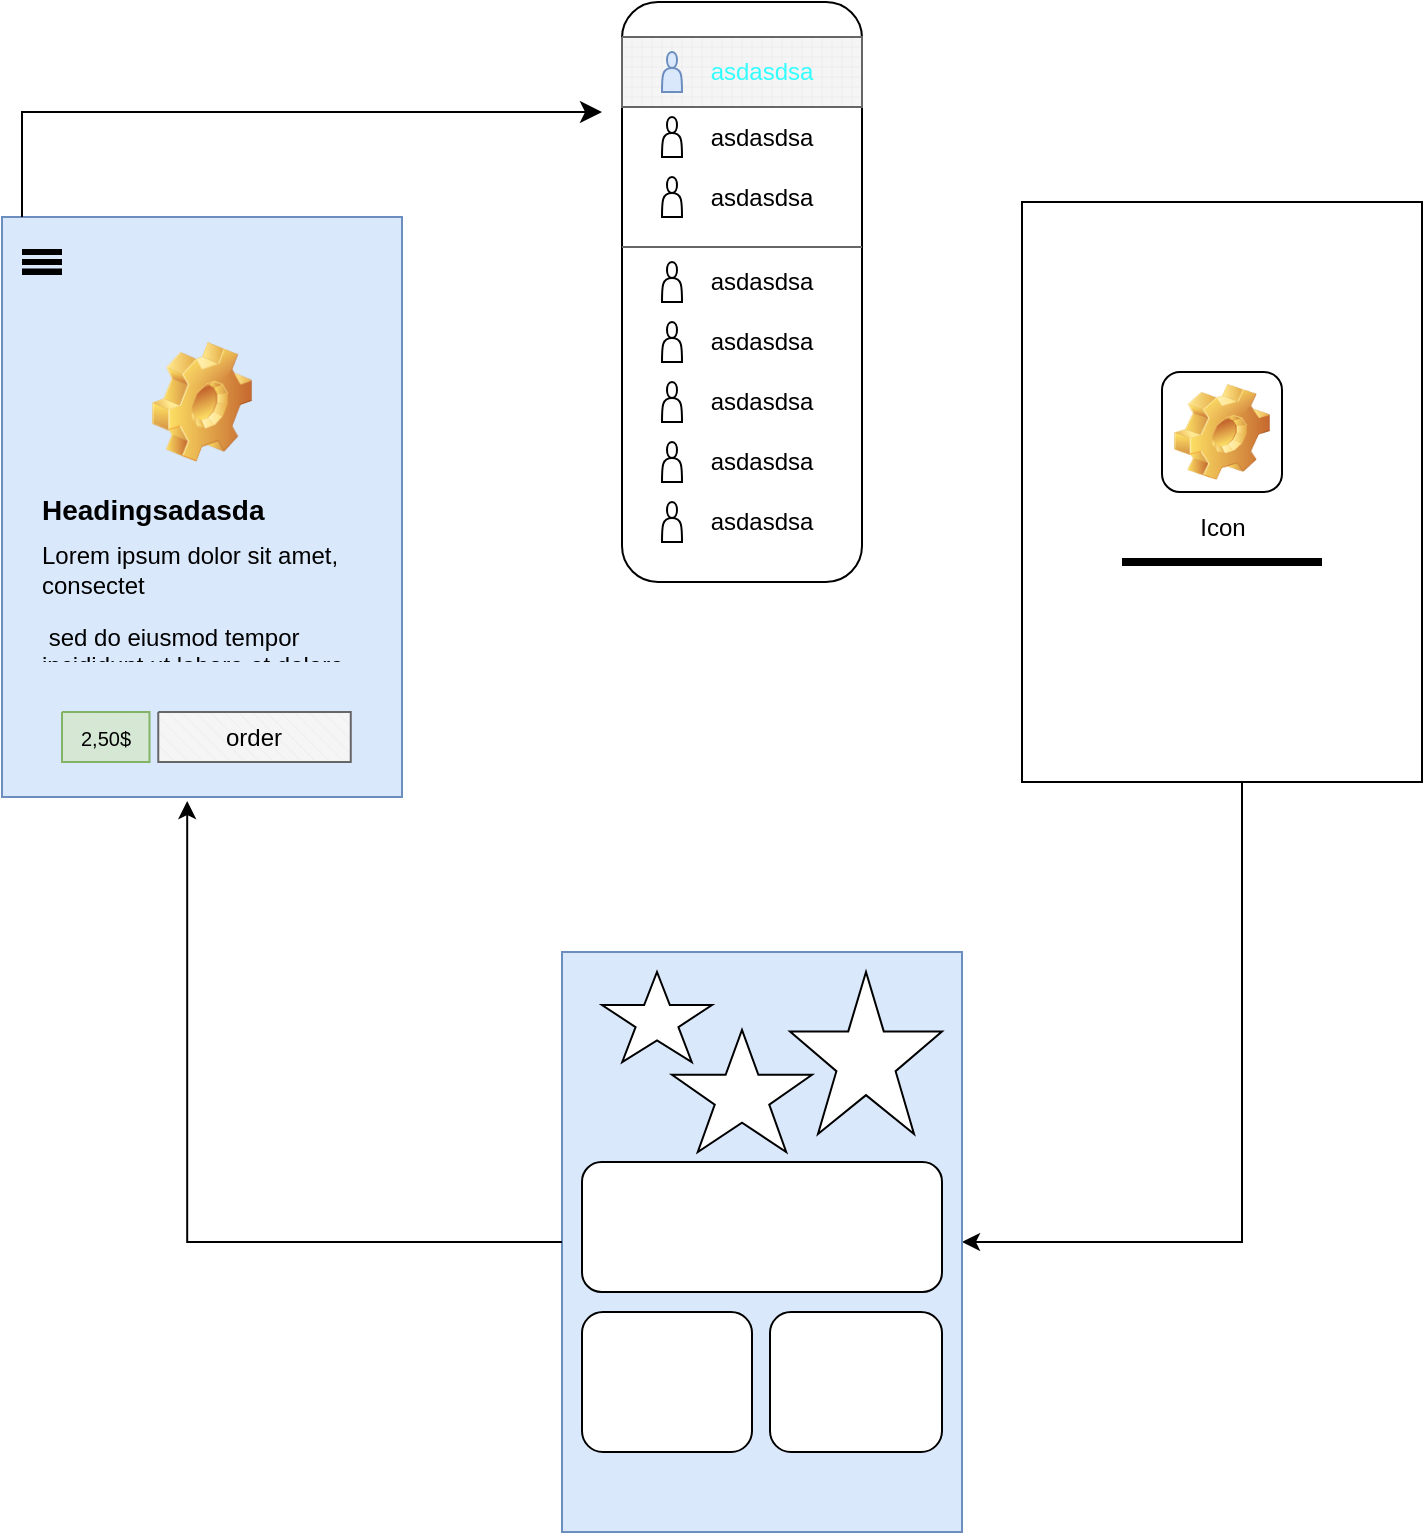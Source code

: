 <mxfile version="22.1.11" type="github">
  <diagram name="Strona-1" id="quJQ605PLjE0gcsie8XG">
    <mxGraphModel dx="1434" dy="800" grid="1" gridSize="10" guides="1" tooltips="1" connect="1" arrows="1" fold="1" page="1" pageScale="1" pageWidth="827" pageHeight="1169" math="0" shadow="0">
      <root>
        <mxCell id="0" />
        <mxCell id="1" parent="0" />
        <mxCell id="j_7O2JsRLly26RKXh7LV-24" value="" style="rounded=1;whiteSpace=wrap;html=1;" vertex="1" parent="1">
          <mxGeometry x="340" y="5" width="120" height="290" as="geometry" />
        </mxCell>
        <mxCell id="j_7O2JsRLly26RKXh7LV-28" value="" style="verticalLabelPosition=bottom;verticalAlign=top;html=1;shape=mxgraph.basic.patternFillRect;fillStyle=grid;step=5;fillStrokeWidth=0.2;fillStrokeColor=#dddddd;fillColor=#f5f5f5;fontColor=#333333;strokeColor=#666666;" vertex="1" parent="1">
          <mxGeometry x="340" y="22.5" width="120" height="35" as="geometry" />
        </mxCell>
        <mxCell id="j_7O2JsRLly26RKXh7LV-9" value="" style="rounded=0;whiteSpace=wrap;html=1;fillColor=#DAE8FC;strokeColor=#6c8ebf;" vertex="1" parent="1">
          <mxGeometry x="30" y="112.5" width="200" height="290" as="geometry" />
        </mxCell>
        <mxCell id="j_7O2JsRLly26RKXh7LV-2" value="" style="endArrow=none;html=1;rounded=1;strokeWidth=3;jumpSize=2;" edge="1" parent="1">
          <mxGeometry width="50" height="50" relative="1" as="geometry">
            <mxPoint x="40" y="135" as="sourcePoint" />
            <mxPoint x="60" y="135" as="targetPoint" />
          </mxGeometry>
        </mxCell>
        <mxCell id="j_7O2JsRLly26RKXh7LV-3" value="" style="endArrow=none;html=1;rounded=1;strokeWidth=3;jumpSize=2;" edge="1" parent="1">
          <mxGeometry width="50" height="50" relative="1" as="geometry">
            <mxPoint x="40" y="140" as="sourcePoint" />
            <mxPoint x="60" y="140" as="targetPoint" />
            <Array as="points">
              <mxPoint x="40" y="140" />
            </Array>
          </mxGeometry>
        </mxCell>
        <mxCell id="j_7O2JsRLly26RKXh7LV-5" value="" style="endArrow=none;html=1;rounded=1;strokeWidth=3;jumpSize=2;" edge="1" parent="1">
          <mxGeometry width="50" height="50" relative="1" as="geometry">
            <mxPoint x="40" y="130" as="sourcePoint" />
            <mxPoint x="60" y="130" as="targetPoint" />
          </mxGeometry>
        </mxCell>
        <mxCell id="j_7O2JsRLly26RKXh7LV-7" value="" style="endArrow=none;html=1;rounded=1;strokeWidth=3;jumpSize=2;" edge="1" parent="1">
          <mxGeometry width="50" height="50" relative="1" as="geometry">
            <mxPoint x="40" y="139.76" as="sourcePoint" />
            <mxPoint x="60" y="139.76" as="targetPoint" />
            <Array as="points">
              <mxPoint x="40" y="139.76" />
            </Array>
          </mxGeometry>
        </mxCell>
        <mxCell id="j_7O2JsRLly26RKXh7LV-10" value="" style="shape=image;html=1;verticalLabelPosition=bottom;verticalAlign=top;imageAspect=0;image=img/clipart/Gear_128x128.png" vertex="1" parent="1">
          <mxGeometry x="105" y="175" width="50" height="60" as="geometry" />
        </mxCell>
        <mxCell id="j_7O2JsRLly26RKXh7LV-13" value="" style="edgeStyle=elbowEdgeStyle;elbow=horizontal;endArrow=classic;html=1;curved=0;rounded=0;endSize=8;startSize=8;" edge="1" parent="1" source="j_7O2JsRLly26RKXh7LV-9">
          <mxGeometry width="50" height="50" relative="1" as="geometry">
            <mxPoint x="40" y="100" as="sourcePoint" />
            <mxPoint x="330" y="60" as="targetPoint" />
            <Array as="points">
              <mxPoint x="40" y="80" />
            </Array>
          </mxGeometry>
        </mxCell>
        <mxCell id="j_7O2JsRLly26RKXh7LV-15" value="" style="verticalLabelPosition=bottom;verticalAlign=top;html=1;shape=mxgraph.basic.patternFillRect;fillStyle=diagRev;step=5;fillStrokeWidth=0.2;fillStrokeColor=#dddddd;fillColor=#f5f5f5;fontColor=#333333;strokeColor=#666666;" vertex="1" parent="1">
          <mxGeometry x="108.13" y="360" width="96.25" height="25" as="geometry" />
        </mxCell>
        <mxCell id="j_7O2JsRLly26RKXh7LV-16" value="" style="verticalLabelPosition=bottom;verticalAlign=top;html=1;shape=mxgraph.basic.patternFillRect;fillStyle=diagGrid;step=5;fillStrokeWidth=0.2;fillStrokeColor=#dddddd;fillColor=#d5e8d4;strokeColor=#82b366;" vertex="1" parent="1">
          <mxGeometry x="60" y="360" width="43.75" height="25" as="geometry" />
        </mxCell>
        <mxCell id="j_7O2JsRLly26RKXh7LV-18" value="&lt;font style=&quot;font-size: 10px;&quot;&gt;2,50$&lt;/font&gt;" style="text;html=1;strokeColor=none;fillColor=none;align=center;verticalAlign=middle;whiteSpace=wrap;rounded=0;" vertex="1" parent="1">
          <mxGeometry x="43.75" y="357.5" width="76.25" height="30" as="geometry" />
        </mxCell>
        <mxCell id="j_7O2JsRLly26RKXh7LV-19" value="order" style="text;html=1;strokeColor=none;fillColor=none;align=center;verticalAlign=middle;whiteSpace=wrap;rounded=0;" vertex="1" parent="1">
          <mxGeometry x="126.25" y="357.5" width="60" height="30" as="geometry" />
        </mxCell>
        <mxCell id="j_7O2JsRLly26RKXh7LV-25" value="asdasdsa" style="text;html=1;strokeColor=none;fillColor=none;align=center;verticalAlign=middle;whiteSpace=wrap;rounded=0;fontColor=#33FFFF;" vertex="1" parent="1">
          <mxGeometry x="380" y="25" width="60" height="30" as="geometry" />
        </mxCell>
        <mxCell id="j_7O2JsRLly26RKXh7LV-27" value="" style="shape=actor;whiteSpace=wrap;html=1;fillColor=#dae8fc;strokeColor=#6c8ebf;" vertex="1" parent="1">
          <mxGeometry x="360" y="30" width="10" height="20" as="geometry" />
        </mxCell>
        <mxCell id="j_7O2JsRLly26RKXh7LV-29" value="asdasdsa" style="text;html=1;strokeColor=none;fillColor=none;align=center;verticalAlign=middle;whiteSpace=wrap;rounded=0;fontColor=#000000;" vertex="1" parent="1">
          <mxGeometry x="380" y="57.5" width="60" height="30" as="geometry" />
        </mxCell>
        <mxCell id="j_7O2JsRLly26RKXh7LV-30" value="" style="shape=actor;whiteSpace=wrap;html=1;" vertex="1" parent="1">
          <mxGeometry x="360" y="62.5" width="10" height="20" as="geometry" />
        </mxCell>
        <mxCell id="j_7O2JsRLly26RKXh7LV-31" value="asdasdsa" style="text;html=1;strokeColor=none;fillColor=none;align=center;verticalAlign=middle;whiteSpace=wrap;rounded=0;fontColor=#000000;" vertex="1" parent="1">
          <mxGeometry x="380" y="87.5" width="60" height="30" as="geometry" />
        </mxCell>
        <mxCell id="j_7O2JsRLly26RKXh7LV-32" value="" style="shape=actor;whiteSpace=wrap;html=1;" vertex="1" parent="1">
          <mxGeometry x="360" y="92.5" width="10" height="20" as="geometry" />
        </mxCell>
        <mxCell id="j_7O2JsRLly26RKXh7LV-33" value="asdasdsa" style="text;html=1;strokeColor=none;fillColor=none;align=center;verticalAlign=middle;whiteSpace=wrap;rounded=0;fontColor=#000000;" vertex="1" parent="1">
          <mxGeometry x="380" y="130" width="60" height="30" as="geometry" />
        </mxCell>
        <mxCell id="j_7O2JsRLly26RKXh7LV-34" value="" style="shape=actor;whiteSpace=wrap;html=1;" vertex="1" parent="1">
          <mxGeometry x="360" y="135" width="10" height="20" as="geometry" />
        </mxCell>
        <mxCell id="j_7O2JsRLly26RKXh7LV-35" value="asdasdsa" style="text;html=1;strokeColor=none;fillColor=none;align=center;verticalAlign=middle;whiteSpace=wrap;rounded=0;fontColor=#000000;" vertex="1" parent="1">
          <mxGeometry x="380" y="160" width="60" height="30" as="geometry" />
        </mxCell>
        <mxCell id="j_7O2JsRLly26RKXh7LV-36" value="" style="shape=actor;whiteSpace=wrap;html=1;" vertex="1" parent="1">
          <mxGeometry x="360" y="165" width="10" height="20" as="geometry" />
        </mxCell>
        <mxCell id="j_7O2JsRLly26RKXh7LV-37" value="asdasdsa" style="text;html=1;strokeColor=none;fillColor=none;align=center;verticalAlign=middle;whiteSpace=wrap;rounded=0;fontColor=#000000;" vertex="1" parent="1">
          <mxGeometry x="380" y="190" width="60" height="30" as="geometry" />
        </mxCell>
        <mxCell id="j_7O2JsRLly26RKXh7LV-38" value="" style="shape=actor;whiteSpace=wrap;html=1;" vertex="1" parent="1">
          <mxGeometry x="360" y="195" width="10" height="20" as="geometry" />
        </mxCell>
        <mxCell id="j_7O2JsRLly26RKXh7LV-39" value="asdasdsa" style="text;html=1;strokeColor=none;fillColor=none;align=center;verticalAlign=middle;whiteSpace=wrap;rounded=0;fontColor=#000000;" vertex="1" parent="1">
          <mxGeometry x="380" y="220" width="60" height="30" as="geometry" />
        </mxCell>
        <mxCell id="j_7O2JsRLly26RKXh7LV-40" value="" style="shape=actor;whiteSpace=wrap;html=1;" vertex="1" parent="1">
          <mxGeometry x="360" y="225" width="10" height="20" as="geometry" />
        </mxCell>
        <mxCell id="j_7O2JsRLly26RKXh7LV-41" value="asdasdsa" style="text;html=1;strokeColor=none;fillColor=none;align=center;verticalAlign=middle;whiteSpace=wrap;rounded=0;fontColor=#000000;" vertex="1" parent="1">
          <mxGeometry x="380" y="250" width="60" height="30" as="geometry" />
        </mxCell>
        <mxCell id="j_7O2JsRLly26RKXh7LV-42" value="" style="shape=actor;whiteSpace=wrap;html=1;" vertex="1" parent="1">
          <mxGeometry x="360" y="255" width="10" height="20" as="geometry" />
        </mxCell>
        <mxCell id="j_7O2JsRLly26RKXh7LV-43" value="" style="line;strokeWidth=1;html=1;perimeter=backbonePerimeter;points=[];outlineConnect=0;fillColor=#f5f5f5;fontColor=#333333;strokeColor=#666666;" vertex="1" parent="1">
          <mxGeometry x="340" y="122.5" width="120" height="10" as="geometry" />
        </mxCell>
        <mxCell id="j_7O2JsRLly26RKXh7LV-44" value="&lt;h1 style=&quot;line-height: 0%;&quot;&gt;&lt;font style=&quot;font-size: 14px;&quot;&gt;Headingsadasda&lt;/font&gt;&lt;/h1&gt;&lt;p&gt;Lorem ipsum dolor sit amet, consectet&lt;/p&gt;&lt;p&gt;&amp;nbsp;sed do eiusmod tempor incididunt ut labore et dolore&amp;nbsp;&lt;/p&gt;" style="text;html=1;strokeColor=none;fillColor=none;spacing=5;spacingTop=-20;whiteSpace=wrap;overflow=hidden;rounded=0;" vertex="1" parent="1">
          <mxGeometry x="45" y="250" width="170" height="85" as="geometry" />
        </mxCell>
        <mxCell id="j_7O2JsRLly26RKXh7LV-58" style="edgeStyle=orthogonalEdgeStyle;rounded=0;orthogonalLoop=1;jettySize=auto;html=1;entryX=1;entryY=0.5;entryDx=0;entryDy=0;" edge="1" parent="1" target="j_7O2JsRLly26RKXh7LV-52">
          <mxGeometry relative="1" as="geometry">
            <mxPoint x="655" y="260.0" as="sourcePoint" />
            <mxPoint x="625" y="635" as="targetPoint" />
            <Array as="points">
              <mxPoint x="650" y="261" />
              <mxPoint x="650" y="625" />
            </Array>
          </mxGeometry>
        </mxCell>
        <mxCell id="j_7O2JsRLly26RKXh7LV-48" value="" style="rounded=0;whiteSpace=wrap;html=1;" vertex="1" parent="1">
          <mxGeometry x="540" y="105" width="200" height="290" as="geometry" />
        </mxCell>
        <mxCell id="j_7O2JsRLly26RKXh7LV-50" value="Icon" style="icon;html=1;image=img/clipart/Gear_128x128.png" vertex="1" parent="1">
          <mxGeometry x="610" y="190" width="60" height="60" as="geometry" />
        </mxCell>
        <mxCell id="j_7O2JsRLly26RKXh7LV-51" value="" style="line;strokeWidth=4;html=1;perimeter=backbonePerimeter;points=[];outlineConnect=0;" vertex="1" parent="1">
          <mxGeometry x="590" y="280" width="100" height="10" as="geometry" />
        </mxCell>
        <mxCell id="j_7O2JsRLly26RKXh7LV-52" value="" style="rounded=0;whiteSpace=wrap;html=1;fillColor=#dae8fc;strokeColor=#6c8ebf;" vertex="1" parent="1">
          <mxGeometry x="310" y="480" width="200" height="290" as="geometry" />
        </mxCell>
        <mxCell id="j_7O2JsRLly26RKXh7LV-59" style="edgeStyle=orthogonalEdgeStyle;rounded=0;orthogonalLoop=1;jettySize=auto;html=1;entryX=0.463;entryY=1.007;entryDx=0;entryDy=0;entryPerimeter=0;" edge="1" parent="1" source="j_7O2JsRLly26RKXh7LV-52" target="j_7O2JsRLly26RKXh7LV-9">
          <mxGeometry relative="1" as="geometry" />
        </mxCell>
        <mxCell id="j_7O2JsRLly26RKXh7LV-61" value="" style="rounded=1;whiteSpace=wrap;html=1;" vertex="1" parent="1">
          <mxGeometry x="320" y="585" width="180" height="65" as="geometry" />
        </mxCell>
        <mxCell id="j_7O2JsRLly26RKXh7LV-63" value="" style="rounded=1;whiteSpace=wrap;html=1;" vertex="1" parent="1">
          <mxGeometry x="320" y="660" width="85" height="70" as="geometry" />
        </mxCell>
        <mxCell id="j_7O2JsRLly26RKXh7LV-64" value="" style="rounded=1;whiteSpace=wrap;html=1;" vertex="1" parent="1">
          <mxGeometry x="414" y="660" width="86" height="70" as="geometry" />
        </mxCell>
        <mxCell id="j_7O2JsRLly26RKXh7LV-66" value="" style="verticalLabelPosition=bottom;verticalAlign=top;html=1;shape=mxgraph.basic.star" vertex="1" parent="1">
          <mxGeometry x="330" y="490" width="55" height="45" as="geometry" />
        </mxCell>
        <mxCell id="j_7O2JsRLly26RKXh7LV-67" value="" style="verticalLabelPosition=bottom;verticalAlign=top;html=1;shape=mxgraph.basic.star" vertex="1" parent="1">
          <mxGeometry x="365" y="519" width="70" height="61" as="geometry" />
        </mxCell>
        <mxCell id="j_7O2JsRLly26RKXh7LV-68" value="" style="verticalLabelPosition=bottom;verticalAlign=top;html=1;shape=mxgraph.basic.star" vertex="1" parent="1">
          <mxGeometry x="424" y="490" width="76" height="81" as="geometry" />
        </mxCell>
      </root>
    </mxGraphModel>
  </diagram>
</mxfile>
